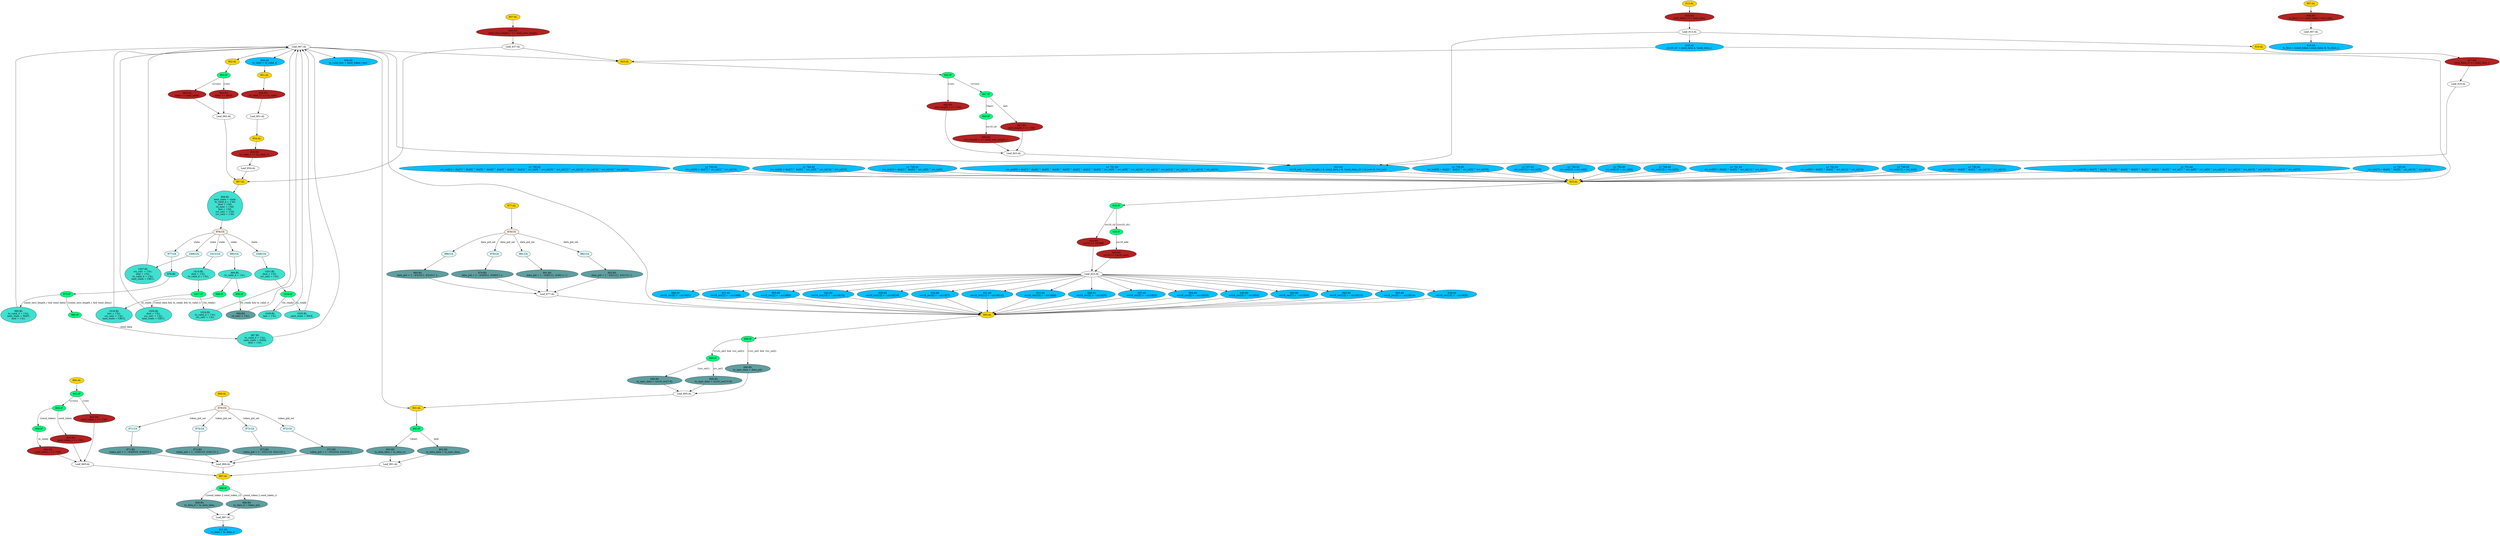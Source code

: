 strict digraph "compose( ,  )" {
	node [label="\N"];
	"919:AS"	 [ast="<pyverilog.vparser.ast.Assign object at 0x7f55b2ae5650>",
		def_var="['crc16_clr']",
		fillcolor=deepskyblue,
		label="919:AS
crc16_clr = send_data & !send_data_r;",
		statements="[]",
		style=filled,
		typ=Assign,
		use_var="['send_data', 'send_data_r']"];
	"923:AL"	 [ast="<pyverilog.vparser.ast.Always object at 0x7f55b2ae5c90>",
		clk_sens=True,
		fillcolor=gold,
		label="923:AL",
		sens="['clk']",
		statements="[]",
		style=filled,
		typ=Always,
		use_var="['crc16_add', 'crc16_clr', 'crc16_next']"];
	"919:AS" -> "923:AL";
	"843:AL"	 [ast="<pyverilog.vparser.ast.Always object at 0x7f55b2c05f10>",
		clk_sens=True,
		fillcolor=gold,
		label="843:AL",
		sens="['clk']",
		statements="[]",
		style=filled,
		typ=Always,
		use_var="['rst', 'last', 'crc16_clr', 'send_zero_length_r']"];
	"919:AS" -> "843:AL";
	"u1.739:AS"	 [ast="<pyverilog.vparser.ast.Assign object at 0x7f55b282ab50>",
		def_var="['crc_out']",
		fillcolor=deepskyblue,
		label="u1.739:AS
crc_out[3] = din[2] ^ din[1] ^ crc_in[9] ^ crc_in[10];",
		statements="[]",
		style=filled,
		typ=Assign,
		use_var="['din', 'din', 'crc_in', 'crc_in']"];
	"u1.739:AS" -> "923:AL";
	"Leaf_923:AL"	 [def_var="['crc16']",
		label="Leaf_923:AL"];
	"943:AS"	 [ast="<pyverilog.vparser.ast.Assign object at 0x7f55b2adfa10>",
		def_var="['crc16_rev']",
		fillcolor=deepskyblue,
		label="943:AS
crc16_rev[9] = ~crc16[14];",
		statements="[]",
		style=filled,
		typ=Assign,
		use_var="['crc16']"];
	"Leaf_923:AL" -> "943:AS";
	"938:AS"	 [ast="<pyverilog.vparser.ast.Assign object at 0x7f55b2aded50>",
		def_var="['crc16_rev']",
		fillcolor=deepskyblue,
		label="938:AS
crc16_rev[14] = ~crc16[9];",
		statements="[]",
		style=filled,
		typ=Assign,
		use_var="['crc16']"];
	"Leaf_923:AL" -> "938:AS";
	"946:AS"	 [ast="<pyverilog.vparser.ast.Assign object at 0x7f55b2ae81d0>",
		def_var="['crc16_rev']",
		fillcolor=deepskyblue,
		label="946:AS
crc16_rev[6] = ~crc16[1];",
		statements="[]",
		style=filled,
		typ=Assign,
		use_var="['crc16']"];
	"Leaf_923:AL" -> "946:AS";
	"951:AS"	 [ast="<pyverilog.vparser.ast.Assign object at 0x7f55b2ae8e50>",
		def_var="['crc16_rev']",
		fillcolor=deepskyblue,
		label="951:AS
crc16_rev[1] = ~crc16[6];",
		statements="[]",
		style=filled,
		typ=Assign,
		use_var="['crc16']"];
	"Leaf_923:AL" -> "951:AS";
	"950:AS"	 [ast="<pyverilog.vparser.ast.Assign object at 0x7f55b2ae8bd0>",
		def_var="['crc16_rev']",
		fillcolor=deepskyblue,
		label="950:AS
crc16_rev[2] = ~crc16[5];",
		statements="[]",
		style=filled,
		typ=Assign,
		use_var="['crc16']"];
	"Leaf_923:AL" -> "950:AS";
	"942:AS"	 [ast="<pyverilog.vparser.ast.Assign object at 0x7f55b2adf790>",
		def_var="['crc16_rev']",
		fillcolor=deepskyblue,
		label="942:AS
crc16_rev[10] = ~crc16[13];",
		statements="[]",
		style=filled,
		typ=Assign,
		use_var="['crc16']"];
	"Leaf_923:AL" -> "942:AS";
	"939:AS"	 [ast="<pyverilog.vparser.ast.Assign object at 0x7f55b2adefd0>",
		def_var="['crc16_rev']",
		fillcolor=deepskyblue,
		label="939:AS
crc16_rev[13] = ~crc16[10];",
		statements="[]",
		style=filled,
		typ=Assign,
		use_var="['crc16']"];
	"Leaf_923:AL" -> "939:AS";
	"952:AS"	 [ast="<pyverilog.vparser.ast.Assign object at 0x7f55b2aef110>",
		def_var="['crc16_rev']",
		fillcolor=deepskyblue,
		label="952:AS
crc16_rev[0] = ~crc16[7];",
		statements="[]",
		style=filled,
		typ=Assign,
		use_var="['crc16']"];
	"Leaf_923:AL" -> "952:AS";
	"941:AS"	 [ast="<pyverilog.vparser.ast.Assign object at 0x7f55b2adf510>",
		def_var="['crc16_rev']",
		fillcolor=deepskyblue,
		label="941:AS
crc16_rev[11] = ~crc16[12];",
		statements="[]",
		style=filled,
		typ=Assign,
		use_var="['crc16']"];
	"Leaf_923:AL" -> "941:AS";
	"937:AS"	 [ast="<pyverilog.vparser.ast.Assign object at 0x7f55b2adead0>",
		def_var="['crc16_rev']",
		fillcolor=deepskyblue,
		label="937:AS
crc16_rev[15] = ~crc16[8];",
		statements="[]",
		style=filled,
		typ=Assign,
		use_var="['crc16']"];
	"Leaf_923:AL" -> "937:AS";
	"948:AS"	 [ast="<pyverilog.vparser.ast.Assign object at 0x7f55b2ae86d0>",
		def_var="['crc16_rev']",
		fillcolor=deepskyblue,
		label="948:AS
crc16_rev[4] = ~crc16[3];",
		statements="[]",
		style=filled,
		typ=Assign,
		use_var="['crc16']"];
	"Leaf_923:AL" -> "948:AS";
	"947:AS"	 [ast="<pyverilog.vparser.ast.Assign object at 0x7f55b2ae8450>",
		def_var="['crc16_rev']",
		fillcolor=deepskyblue,
		label="947:AS
crc16_rev[5] = ~crc16[2];",
		statements="[]",
		style=filled,
		typ=Assign,
		use_var="['crc16']"];
	"Leaf_923:AL" -> "947:AS";
	"944:AS"	 [ast="<pyverilog.vparser.ast.Assign object at 0x7f55b2adfc90>",
		def_var="['crc16_rev']",
		fillcolor=deepskyblue,
		label="944:AS
crc16_rev[8] = ~crc16[15];",
		statements="[]",
		style=filled,
		typ=Assign,
		use_var="['crc16']"];
	"Leaf_923:AL" -> "944:AS";
	"949:AS"	 [ast="<pyverilog.vparser.ast.Assign object at 0x7f55b2ae8950>",
		def_var="['crc16_rev']",
		fillcolor=deepskyblue,
		label="949:AS
crc16_rev[3] = ~crc16[4];",
		statements="[]",
		style=filled,
		typ=Assign,
		use_var="['crc16']"];
	"Leaf_923:AL" -> "949:AS";
	"945:AS"	 [ast="<pyverilog.vparser.ast.Assign object at 0x7f55b2adff10>",
		def_var="['crc16_rev']",
		fillcolor=deepskyblue,
		label="945:AS
crc16_rev[7] = ~crc16[0];",
		statements="[]",
		style=filled,
		typ=Assign,
		use_var="['crc16']"];
	"Leaf_923:AL" -> "945:AS";
	"940:AS"	 [ast="<pyverilog.vparser.ast.Assign object at 0x7f55b2adf290>",
		def_var="['crc16_rev']",
		fillcolor=deepskyblue,
		label="940:AS
crc16_rev[12] = ~crc16[11];",
		statements="[]",
		style=filled,
		typ=Assign,
		use_var="['crc16']"];
	"Leaf_923:AL" -> "940:AS";
	"862:NS"	 [ast="<pyverilog.vparser.ast.NonblockingSubstitution object at 0x7f55b27c9e10>",
		fillcolor=firebrick,
		label="862:NS
send_token_r <= 1'b0;",
		statements="[<pyverilog.vparser.ast.NonblockingSubstitution object at 0x7f55b27c9e10>]",
		style=filled,
		typ=NonblockingSubstitution];
	"Leaf_860:AL"	 [def_var="['send_token_r']",
		label="Leaf_860:AL"];
	"862:NS" -> "Leaf_860:AL"	 [cond="[]",
		lineno=None];
	"864:NS"	 [ast="<pyverilog.vparser.ast.NonblockingSubstitution object at 0x7f55b27b5110>",
		fillcolor=firebrick,
		label="864:NS
send_token_r <= 1'b1;",
		statements="[<pyverilog.vparser.ast.NonblockingSubstitution object at 0x7f55b27b5110>]",
		style=filled,
		typ=NonblockingSubstitution];
	"864:NS" -> "Leaf_860:AL"	 [cond="[]",
		lineno=None];
	"976:CS"	 [ast="<pyverilog.vparser.ast.CaseStatement object at 0x7f55b284c9d0>",
		fillcolor=linen,
		label="976:CS",
		statements="[]",
		style=filled,
		typ=CaseStatement];
	"1006:CA"	 [ast="<pyverilog.vparser.ast.Case object at 0x7f55b2842990>",
		fillcolor=lightcyan,
		label="1006:CA",
		statements="[]",
		style=filled,
		typ=Case];
	"976:CS" -> "1006:CA"	 [cond="['state']",
		label=state,
		lineno=976];
	"1030:CA"	 [ast="<pyverilog.vparser.ast.Case object at 0x7f55b284c750>",
		fillcolor=lightcyan,
		label="1030:CA",
		statements="[]",
		style=filled,
		typ=Case];
	"976:CS" -> "1030:CA"	 [cond="['state']",
		label=state,
		lineno=976];
	"1013:CA"	 [ast="<pyverilog.vparser.ast.Case object at 0x7f55b2842f10>",
		fillcolor=lightcyan,
		label="1013:CA",
		statements="[]",
		style=filled,
		typ=Case];
	"976:CS" -> "1013:CA"	 [cond="['state']",
		label=state,
		lineno=976];
	"977:CA"	 [ast="<pyverilog.vparser.ast.Case object at 0x7f55b2873390>",
		fillcolor=lightcyan,
		label="977:CA",
		statements="[]",
		style=filled,
		typ=Case];
	"976:CS" -> "977:CA"	 [cond="['state']",
		label=state,
		lineno=976];
	"993:CA"	 [ast="<pyverilog.vparser.ast.Case object at 0x7f55b2873a90>",
		fillcolor=lightcyan,
		label="993:CA",
		statements="[]",
		style=filled,
		typ=Case];
	"976:CS" -> "993:CA"	 [cond="['state']",
		label=state,
		lineno=976];
	"965:NS"	 [ast="<pyverilog.vparser.ast.NonblockingSubstitution object at 0x7f55b2aef5d0>",
		fillcolor=firebrick,
		label="965:NS
state <= next_state;",
		statements="[<pyverilog.vparser.ast.NonblockingSubstitution object at 0x7f55b2aef5d0>]",
		style=filled,
		typ=NonblockingSubstitution];
	"Leaf_962:AL"	 [def_var="['state']",
		label="Leaf_962:AL"];
	"965:NS" -> "Leaf_962:AL"	 [cond="[]",
		lineno=None];
	"u1.747:AS"	 [ast="<pyverilog.vparser.ast.Assign object at 0x7f55b2828fd0>",
		def_var="['crc_out']",
		fillcolor=deepskyblue,
		label="u1.747:AS
crc_out[11] = crc_in[3];",
		statements="[]",
		style=filled,
		typ=Assign,
		use_var="['crc_in']"];
	"u1.747:AS" -> "923:AL";
	"872:BS"	 [ast="<pyverilog.vparser.ast.BlockingSubstitution object at 0x7f55b27b5a90>",
		fillcolor=cadetblue,
		label="872:BS
token_pid = { ~4'b1010, 4'b1010 };",
		statements="[<pyverilog.vparser.ast.BlockingSubstitution object at 0x7f55b27b5a90>]",
		style=filled,
		typ=BlockingSubstitution];
	"Leaf_869:AL"	 [def_var="['token_pid']",
		label="Leaf_869:AL"];
	"872:BS" -> "Leaf_869:AL"	 [cond="[]",
		lineno=None];
	"1035:BL"	 [ast="<pyverilog.vparser.ast.Block object at 0x7f55b284cdd0>",
		fillcolor=turquoise,
		label="1035:BL
next_state = IDLE;",
		statements="[<pyverilog.vparser.ast.BlockingSubstitution object at 0x7f55b284cf50>]",
		style=filled,
		typ=Block];
	"Leaf_967:AL"	 [def_var="['dsel', 'tx_valid_d', 'last', 'crc_sel1', 'crc_sel2', 'rd_next', 'next_state']",
		label="Leaf_967:AL"];
	"1035:BL" -> "Leaf_967:AL"	 [cond="[]",
		lineno=None];
	"999:IF"	 [ast="<pyverilog.vparser.ast.IfStatement object at 0x7f55b2842550>",
		fillcolor=springgreen,
		label="999:IF",
		statements="[]",
		style=filled,
		typ=IfStatement];
	"1000:BL"	 [ast="<pyverilog.vparser.ast.Block object at 0x7f55b2842790>",
		fillcolor=turquoise,
		label="1000:BL
dsel = 1'b1;
crc_sel1 = 1'b1;
next_state = CRC1;",
		statements="[<pyverilog.vparser.ast.BlockingSubstitution object at 0x7f55b2842690>, <pyverilog.vparser.ast.BlockingSubstitution object at 0x7f55b28427d0>, <\
pyverilog.vparser.ast.BlockingSubstitution object at 0x7f55b2842910>]",
		style=filled,
		typ=Block];
	"999:IF" -> "1000:BL"	 [cond="['send_data', 'tx_ready', 'tx_valid_r']",
		label="(!send_data && tx_ready && tx_valid_r)",
		lineno=999];
	"852:NS"	 [ast="<pyverilog.vparser.ast.NonblockingSubstitution object at 0x7f55b27c9790>",
		fillcolor=firebrick,
		label="852:NS
tx_valid_r1 <= tx_valid;",
		statements="[<pyverilog.vparser.ast.NonblockingSubstitution object at 0x7f55b27c9790>]",
		style=filled,
		typ=NonblockingSubstitution];
	"Leaf_851:AL"	 [def_var="['tx_valid_r1']",
		label="Leaf_851:AL"];
	"852:NS" -> "Leaf_851:AL"	 [cond="[]",
		lineno=None];
	"895:AL"	 [ast="<pyverilog.vparser.ast.Always object at 0x7f55b27d4d90>",
		clk_sens=False,
		fillcolor=gold,
		label="895:AL",
		sens="['crc_sel1', 'crc_sel2', 'data_pid', 'crc16_rev']",
		statements="[]",
		style=filled,
		typ=Always,
		use_var="['crc_sel1', 'crc16_rev', 'crc_sel2', 'data_pid']"];
	"943:AS" -> "895:AL";
	"887:AL"	 [ast="<pyverilog.vparser.ast.Always object at 0x7f55b27d4110>",
		clk_sens=False,
		fillcolor=gold,
		label="887:AL",
		sens="['send_token', 'send_token_r', 'token_pid', 'tx_data_data']",
		statements="[]",
		style=filled,
		typ=Always,
		use_var="['send_token', 'send_token_r', 'token_pid', 'tx_data_data']"];
	"Leaf_860:AL" -> "887:AL";
	"938:AS" -> "895:AL";
	"1007:BL"	 [ast="<pyverilog.vparser.ast.Block object at 0x7f55b2842cd0>",
		fillcolor=turquoise,
		label="1007:BL
crc_sel1 = 1'b1;
dsel = 1'b1;
tx_valid_d = 1'b1;
next_state = CRC1;",
		statements="[<pyverilog.vparser.ast.BlockingSubstitution object at 0x7f55b2842a90>, <pyverilog.vparser.ast.BlockingSubstitution object at 0x7f55b2842bd0>, <\
pyverilog.vparser.ast.BlockingSubstitution object at 0x7f55b2842d10>, <pyverilog.vparser.ast.BlockingSubstitution object at 0x7f55b2842e50>]",
		style=filled,
		typ=Block];
	"1006:CA" -> "1007:BL"	 [cond="[]",
		lineno=None];
	"u1.746:AS"	 [ast="<pyverilog.vparser.ast.Assign object at 0x7f55b2828d90>",
		def_var="['crc_out']",
		fillcolor=deepskyblue,
		label="u1.746:AS
crc_out[10] = crc_in[2];",
		statements="[]",
		style=filled,
		typ=Assign,
		use_var="['crc_in']"];
	"u1.746:AS" -> "923:AL";
	"881:BS"	 [ast="<pyverilog.vparser.ast.BlockingSubstitution object at 0x7f55b27eea90>",
		fillcolor=cadetblue,
		label="881:BS
data_pid = { ~4'b0111, 4'b0111 };",
		statements="[<pyverilog.vparser.ast.BlockingSubstitution object at 0x7f55b27eea90>]",
		style=filled,
		typ=BlockingSubstitution];
	"Leaf_877:AL"	 [def_var="['data_pid']",
		label="Leaf_877:AL"];
	"881:BS" -> "Leaf_877:AL"	 [cond="[]",
		lineno=None];
	"924:IF"	 [ast="<pyverilog.vparser.ast.IfStatement object at 0x7f55b2ae5e50>",
		fillcolor=springgreen,
		label="924:IF",
		statements="[]",
		style=filled,
		typ=IfStatement];
	"923:AL" -> "924:IF"	 [cond="[]",
		lineno=None];
	"Leaf_869:AL" -> "887:AL";
	"882:BS"	 [ast="<pyverilog.vparser.ast.BlockingSubstitution object at 0x7f55b27eed50>",
		fillcolor=cadetblue,
		label="882:BS
data_pid = { ~4'b1111, 4'b1111 };",
		statements="[<pyverilog.vparser.ast.BlockingSubstitution object at 0x7f55b27eed50>]",
		style=filled,
		typ=BlockingSubstitution];
	"882:BS" -> "Leaf_877:AL"	 [cond="[]",
		lineno=None];
	"880:CA"	 [ast="<pyverilog.vparser.ast.Case object at 0x7f55b27ee610>",
		fillcolor=lightcyan,
		label="880:CA",
		statements="[]",
		style=filled,
		typ=Case];
	"880:BS"	 [ast="<pyverilog.vparser.ast.BlockingSubstitution object at 0x7f55b27ee810>",
		fillcolor=cadetblue,
		label="880:BS
data_pid = { ~4'b1011, 4'b1011 };",
		statements="[<pyverilog.vparser.ast.BlockingSubstitution object at 0x7f55b27ee810>]",
		style=filled,
		typ=BlockingSubstitution];
	"880:CA" -> "880:BS"	 [cond="[]",
		lineno=None];
	"879:CA"	 [ast="<pyverilog.vparser.ast.Case object at 0x7f55b27ee310>",
		fillcolor=lightcyan,
		label="879:CA",
		statements="[]",
		style=filled,
		typ=Case];
	"879:BS"	 [ast="<pyverilog.vparser.ast.BlockingSubstitution object at 0x7f55b27ee510>",
		fillcolor=cadetblue,
		label="879:BS
data_pid = { ~4'b0011, 4'b0011 };",
		statements="[<pyverilog.vparser.ast.BlockingSubstitution object at 0x7f55b27ee510>]",
		style=filled,
		typ=BlockingSubstitution];
	"879:CA" -> "879:BS"	 [cond="[]",
		lineno=None];
	"946:AS" -> "895:AL";
	"845:IF"	 [ast="<pyverilog.vparser.ast.IfStatement object at 0x7f55b27c9190>",
		fillcolor=springgreen,
		label="845:IF",
		statements="[]",
		style=filled,
		typ=IfStatement];
	"847:IF"	 [ast="<pyverilog.vparser.ast.IfStatement object at 0x7f55b27c9450>",
		fillcolor=springgreen,
		label="847:IF",
		statements="[]",
		style=filled,
		typ=IfStatement];
	"845:IF" -> "847:IF"	 [cond="['rst']",
		label="!((!rst))",
		lineno=845];
	"845:NS"	 [ast="<pyverilog.vparser.ast.NonblockingSubstitution object at 0x7f55b27c9150>",
		fillcolor=firebrick,
		label="845:NS
zero_length_r <= 1'b0;",
		statements="[<pyverilog.vparser.ast.NonblockingSubstitution object at 0x7f55b27c9150>]",
		style=filled,
		typ=NonblockingSubstitution];
	"845:IF" -> "845:NS"	 [cond="['rst']",
		label="(!rst)",
		lineno=845];
	"898:IF"	 [ast="<pyverilog.vparser.ast.IfStatement object at 0x7f55b2ad6490>",
		fillcolor=springgreen,
		label="898:IF",
		statements="[]",
		style=filled,
		typ=IfStatement];
	"899:BS"	 [ast="<pyverilog.vparser.ast.BlockingSubstitution object at 0x7f55b2ad6610>",
		fillcolor=cadetblue,
		label="899:BS
tx_spec_data = crc16_rev[7:0];",
		statements="[<pyverilog.vparser.ast.BlockingSubstitution object at 0x7f55b2ad6610>]",
		style=filled,
		typ=BlockingSubstitution];
	"898:IF" -> "899:BS"	 [cond="['crc_sel1']",
		label="!(crc_sel1)",
		lineno=898];
	"898:BS"	 [ast="<pyverilog.vparser.ast.BlockingSubstitution object at 0x7f55b2ad6390>",
		fillcolor=cadetblue,
		label="898:BS
tx_spec_data = crc16_rev[15:8];",
		statements="[<pyverilog.vparser.ast.BlockingSubstitution object at 0x7f55b2ad6390>]",
		style=filled,
		typ=BlockingSubstitution];
	"898:IF" -> "898:BS"	 [cond="['crc_sel1']",
		label=crc_sel1,
		lineno=898];
	"866:NS"	 [ast="<pyverilog.vparser.ast.NonblockingSubstitution object at 0x7f55b27b53d0>",
		fillcolor=firebrick,
		label="866:NS
send_token_r <= 1'b0;",
		statements="[<pyverilog.vparser.ast.NonblockingSubstitution object at 0x7f55b27b53d0>]",
		style=filled,
		typ=NonblockingSubstitution];
	"866:NS" -> "Leaf_860:AL"	 [cond="[]",
		lineno=None];
	"967:AL"	 [ast="<pyverilog.vparser.ast.Always object at 0x7f55b2aef990>",
		clk_sens=False,
		fillcolor=gold,
		label="967:AL",
		sens="['state', 'send_data', 'tx_ready', 'tx_valid_r', 'send_zero_length_r']",
		statements="[]",
		style=filled,
		typ=Always,
		use_var="['tx_ready', 'send_data', 'state', 'tx_valid_r', 'send_zero_length_r']"];
	"Leaf_962:AL" -> "967:AL";
	"1000:BL" -> "Leaf_967:AL"	 [cond="[]",
		lineno=None];
	"Leaf_913:AL"	 [def_var="['send_data_r']",
		label="Leaf_913:AL"];
	"Leaf_913:AL" -> "919:AS";
	"916:AL"	 [ast="<pyverilog.vparser.ast.Always object at 0x7f55b2ae51d0>",
		clk_sens=True,
		fillcolor=gold,
		label="916:AL",
		sens="['clk']",
		statements="[]",
		style=filled,
		typ=Always,
		use_var="['send_data_r']"];
	"Leaf_913:AL" -> "916:AL";
	"921:AS"	 [ast="<pyverilog.vparser.ast.Assign object at 0x7f55b2ae5ad0>",
		def_var="['crc16_add']",
		fillcolor=deepskyblue,
		label="921:AS
crc16_add = !zero_length_r & (send_data_r & !send_data_r2) | rd_next & !crc_sel1;",
		statements="[]",
		style=filled,
		typ=Assign,
		use_var="['zero_length_r', 'send_data_r', 'send_data_r2', 'rd_next', 'crc_sel1']"];
	"Leaf_913:AL" -> "921:AS";
	"888:IF"	 [ast="<pyverilog.vparser.ast.IfStatement object at 0x7f55b27d4350>",
		fillcolor=springgreen,
		label="888:IF",
		statements="[]",
		style=filled,
		typ=IfStatement];
	"889:BS"	 [ast="<pyverilog.vparser.ast.BlockingSubstitution object at 0x7f55b27d44d0>",
		fillcolor=cadetblue,
		label="889:BS
tx_data_d = tx_data_data;",
		statements="[<pyverilog.vparser.ast.BlockingSubstitution object at 0x7f55b27d44d0>]",
		style=filled,
		typ=BlockingSubstitution];
	"888:IF" -> "889:BS"	 [cond="['send_token', 'send_token_r']",
		label="!((send_token || send_token_r))",
		lineno=888];
	"888:BS"	 [ast="<pyverilog.vparser.ast.BlockingSubstitution object at 0x7f55b27d4310>",
		fillcolor=cadetblue,
		label="888:BS
tx_data_d = token_pid;",
		statements="[<pyverilog.vparser.ast.BlockingSubstitution object at 0x7f55b27d4310>]",
		style=filled,
		typ=BlockingSubstitution];
	"888:IF" -> "888:BS"	 [cond="['send_token', 'send_token_r']",
		label="(send_token || send_token_r)",
		lineno=888];
	"Leaf_843:AL"	 [def_var="['zero_length_r']",
		label="Leaf_843:AL"];
	"Leaf_843:AL" -> "921:AS";
	"964:IF"	 [ast="<pyverilog.vparser.ast.IfStatement object at 0x7f55b2aef490>",
		fillcolor=springgreen,
		label="964:IF",
		statements="[]",
		style=filled,
		typ=IfStatement];
	"964:IF" -> "965:NS"	 [cond="['rst']",
		label="!((!rst))",
		lineno=964];
	"964:NS"	 [ast="<pyverilog.vparser.ast.NonblockingSubstitution object at 0x7f55b2aef450>",
		fillcolor=firebrick,
		label="964:NS
state <= IDLE;",
		statements="[<pyverilog.vparser.ast.NonblockingSubstitution object at 0x7f55b2aef450>]",
		style=filled,
		typ=NonblockingSubstitution];
	"964:IF" -> "964:NS"	 [cond="['rst']",
		label="(!rst)",
		lineno=964];
	"854:AL"	 [ast="<pyverilog.vparser.ast.Always object at 0x7f55b27c9810>",
		clk_sens=True,
		fillcolor=gold,
		label="854:AL",
		sens="['clk']",
		statements="[]",
		style=filled,
		typ=Always,
		use_var="['tx_valid_r1']"];
	"855:NS"	 [ast="<pyverilog.vparser.ast.NonblockingSubstitution object at 0x7f55b27c9a10>",
		fillcolor=firebrick,
		label="855:NS
tx_valid_r <= tx_valid_r1;",
		statements="[<pyverilog.vparser.ast.NonblockingSubstitution object at 0x7f55b27c9a10>]",
		style=filled,
		typ=NonblockingSubstitution];
	"854:AL" -> "855:NS"	 [cond="[]",
		lineno=None];
	"u1.750:AS"	 [ast="<pyverilog.vparser.ast.Assign object at 0x7f55b282b6d0>",
		def_var="['crc_out']",
		fillcolor=deepskyblue,
		label="u1.750:AS
crc_out[14] = crc_in[6];",
		statements="[]",
		style=filled,
		typ=Assign,
		use_var="['crc_in']"];
	"u1.750:AS" -> "923:AL";
	"862:IF"	 [ast="<pyverilog.vparser.ast.IfStatement object at 0x7f55b27c9e50>",
		fillcolor=springgreen,
		label="862:IF",
		statements="[]",
		style=filled,
		typ=IfStatement];
	"862:IF" -> "862:NS"	 [cond="['rst']",
		label="(!rst)",
		lineno=862];
	"864:IF"	 [ast="<pyverilog.vparser.ast.IfStatement object at 0x7f55b27b5150>",
		fillcolor=springgreen,
		label="864:IF",
		statements="[]",
		style=filled,
		typ=IfStatement];
	"862:IF" -> "864:IF"	 [cond="['rst']",
		label="!((!rst))",
		lineno=862];
	"926:NS"	 [ast="<pyverilog.vparser.ast.NonblockingSubstitution object at 0x7f55b2ade0d0>",
		fillcolor=firebrick,
		label="926:NS
crc16 <= crc16_next;",
		statements="[<pyverilog.vparser.ast.NonblockingSubstitution object at 0x7f55b2ade0d0>]",
		style=filled,
		typ=NonblockingSubstitution];
	"926:NS" -> "Leaf_923:AL"	 [cond="[]",
		lineno=None];
	"964:NS" -> "Leaf_962:AL"	 [cond="[]",
		lineno=None];
	"872:CA"	 [ast="<pyverilog.vparser.ast.Case object at 0x7f55b27b5890>",
		fillcolor=lightcyan,
		label="872:CA",
		statements="[]",
		style=filled,
		typ=Case];
	"872:CA" -> "872:BS"	 [cond="[]",
		lineno=None];
	"Leaf_887:AL"	 [def_var="['tx_data_d']",
		label="Leaf_887:AL"];
	"889:BS" -> "Leaf_887:AL"	 [cond="[]",
		lineno=None];
	"871:CA"	 [ast="<pyverilog.vparser.ast.Case object at 0x7f55b27b5590>",
		fillcolor=lightcyan,
		label="871:CA",
		statements="[]",
		style=filled,
		typ=Case];
	"871:BS"	 [ast="<pyverilog.vparser.ast.BlockingSubstitution object at 0x7f55b27b5790>",
		fillcolor=cadetblue,
		label="871:BS
token_pid = { ~4'b0010, 4'b0010 };",
		statements="[<pyverilog.vparser.ast.BlockingSubstitution object at 0x7f55b27b5790>]",
		style=filled,
		typ=BlockingSubstitution];
	"871:CA" -> "871:BS"	 [cond="[]",
		lineno=None];
	"881:CA"	 [ast="<pyverilog.vparser.ast.Case object at 0x7f55b27ee8d0>",
		fillcolor=lightcyan,
		label="881:CA",
		statements="[]",
		style=filled,
		typ=Case];
	"881:CA" -> "881:BS"	 [cond="[]",
		lineno=None];
	"896:IF"	 [ast="<pyverilog.vparser.ast.IfStatement object at 0x7f55b27d4fd0>",
		fillcolor=springgreen,
		label="896:IF",
		statements="[]",
		style=filled,
		typ=IfStatement];
	"896:IF" -> "898:IF"	 [cond="['crc_sel1', 'crc_sel2']",
		label="!((!crc_sel1 && !crc_sel2))",
		lineno=896];
	"896:BS"	 [ast="<pyverilog.vparser.ast.BlockingSubstitution object at 0x7f55b2ad6050>",
		fillcolor=cadetblue,
		label="896:BS
tx_spec_data = data_pid;",
		statements="[<pyverilog.vparser.ast.BlockingSubstitution object at 0x7f55b2ad6050>]",
		style=filled,
		typ=BlockingSubstitution];
	"896:IF" -> "896:BS"	 [cond="['crc_sel1', 'crc_sel2']",
		label="(!crc_sel1 && !crc_sel2)",
		lineno=896];
	"951:AS" -> "895:AL";
	"849:IF"	 [ast="<pyverilog.vparser.ast.IfStatement object at 0x7f55b27c95d0>",
		fillcolor=springgreen,
		label="849:IF",
		statements="[]",
		style=filled,
		typ=IfStatement];
	"847:IF" -> "849:IF"	 [cond="['last']",
		label="!(last)",
		lineno=847];
	"847:NS"	 [ast="<pyverilog.vparser.ast.NonblockingSubstitution object at 0x7f55b27c9410>",
		fillcolor=firebrick,
		label="847:NS
zero_length_r <= 1'b0;",
		statements="[<pyverilog.vparser.ast.NonblockingSubstitution object at 0x7f55b27c9410>]",
		style=filled,
		typ=NonblockingSubstitution];
	"847:IF" -> "847:NS"	 [cond="['last']",
		label=last,
		lineno=847];
	"924:NS"	 [ast="<pyverilog.vparser.ast.NonblockingSubstitution object at 0x7f55b2ae5e10>",
		fillcolor=firebrick,
		label="924:NS
crc16 <= 16'hffff;",
		statements="[<pyverilog.vparser.ast.NonblockingSubstitution object at 0x7f55b2ae5e10>]",
		style=filled,
		typ=NonblockingSubstitution];
	"924:IF" -> "924:NS"	 [cond="['crc16_clr']",
		label=crc16_clr,
		lineno=924];
	"926:IF"	 [ast="<pyverilog.vparser.ast.IfStatement object at 0x7f55b2ae5f90>",
		fillcolor=springgreen,
		label="926:IF",
		statements="[]",
		style=filled,
		typ=IfStatement];
	"924:IF" -> "926:IF"	 [cond="['crc16_clr']",
		label="!(crc16_clr)",
		lineno=924];
	"845:NS" -> "Leaf_843:AL"	 [cond="[]",
		lineno=None];
	"987:BL"	 [ast="<pyverilog.vparser.ast.Block object at 0x7f55b2873d50>",
		fillcolor=turquoise,
		label="987:BL
tx_valid_d = 1'b1;
next_state = DATA;
dsel = 1'b1;",
		statements="[<pyverilog.vparser.ast.BlockingSubstitution object at 0x7f55b2873c50>, <pyverilog.vparser.ast.BlockingSubstitution object at 0x7f55b2873d90>, <\
pyverilog.vparser.ast.BlockingSubstitution object at 0x7f55b2873ed0>]",
		style=filled,
		typ=Block];
	"987:BL" -> "Leaf_967:AL"	 [cond="[]",
		lineno=None];
	"u1.749:AS"	 [ast="<pyverilog.vparser.ast.Assign object at 0x7f55b282b490>",
		def_var="['crc_out']",
		fillcolor=deepskyblue,
		label="u1.749:AS
crc_out[13] = crc_in[5];",
		statements="[]",
		style=filled,
		typ=Assign,
		use_var="['crc_in']"];
	"u1.749:AS" -> "923:AL";
	"877:AL"	 [ast="<pyverilog.vparser.ast.Always object at 0x7f55b27ee190>",
		clk_sens=False,
		fillcolor=gold,
		label="877:AL",
		sens="['data_pid_sel']",
		statements="[]",
		style=filled,
		typ=Always,
		use_var="['data_pid_sel']"];
	"878:CS"	 [ast="<pyverilog.vparser.ast.CaseStatement object at 0x7f55b27eead0>",
		fillcolor=linen,
		label="878:CS",
		statements="[]",
		style=filled,
		typ=CaseStatement];
	"877:AL" -> "878:CS"	 [cond="[]",
		lineno=None];
	"887:AL" -> "888:IF"	 [cond="[]",
		lineno=None];
	"950:AS" -> "895:AL";
	"942:AS" -> "895:AL";
	"979:IF"	 [ast="<pyverilog.vparser.ast.IfStatement object at 0x7f55b2873950>",
		fillcolor=springgreen,
		label="979:IF",
		statements="[]",
		style=filled,
		typ=IfStatement];
	"980:BL"	 [ast="<pyverilog.vparser.ast.Block object at 0x7f55b2873810>",
		fillcolor=turquoise,
		label="980:BL
tx_valid_d = 1'b1;
next_state = WAIT;
dsel = 1'b1;",
		statements="[<pyverilog.vparser.ast.BlockingSubstitution object at 0x7f55b28736d0>, <pyverilog.vparser.ast.BlockingSubstitution object at 0x7f55b2873850>, <\
pyverilog.vparser.ast.BlockingSubstitution object at 0x7f55b2873990>]",
		style=filled,
		typ=Block];
	"979:IF" -> "980:BL"	 [cond="['send_zero_length_r', 'send_data']",
		label="(send_zero_length_r && send_data)",
		lineno=979];
	"986:IF"	 [ast="<pyverilog.vparser.ast.IfStatement object at 0x7f55b2873b50>",
		fillcolor=springgreen,
		label="986:IF",
		statements="[]",
		style=filled,
		typ=IfStatement];
	"979:IF" -> "986:IF"	 [cond="['send_zero_length_r', 'send_data']",
		label="!((send_zero_length_r && send_data))",
		lineno=979];
	"Leaf_895:AL"	 [def_var="['tx_spec_data']",
		label="Leaf_895:AL"];
	"899:BS" -> "Leaf_895:AL"	 [cond="[]",
		lineno=None];
	"Leaf_891:AL"	 [def_var="['tx_data_data']",
		label="Leaf_891:AL"];
	"Leaf_891:AL" -> "887:AL";
	"851:AL"	 [ast="<pyverilog.vparser.ast.Always object at 0x7f55b27c9050>",
		clk_sens=True,
		fillcolor=gold,
		label="851:AL",
		sens="['clk']",
		statements="[]",
		style=filled,
		typ=Always,
		use_var="['tx_valid']"];
	"851:AL" -> "852:NS"	 [cond="[]",
		lineno=None];
	"896:BS" -> "Leaf_895:AL"	 [cond="[]",
		lineno=None];
	"924:NS" -> "Leaf_923:AL"	 [cond="[]",
		lineno=None];
	"869:AL"	 [ast="<pyverilog.vparser.ast.Always object at 0x7f55b27b5390>",
		clk_sens=False,
		fillcolor=gold,
		label="869:AL",
		sens="['token_pid_sel']",
		statements="[]",
		style=filled,
		typ=Always,
		use_var="['token_pid_sel']"];
	"870:CS"	 [ast="<pyverilog.vparser.ast.CaseStatement object at 0x7f55b27b5d50>",
		fillcolor=linen,
		label="870:CS",
		statements="[]",
		style=filled,
		typ=CaseStatement];
	"869:AL" -> "870:CS"	 [cond="[]",
		lineno=None];
	"1031:BL"	 [ast="<pyverilog.vparser.ast.Block object at 0x7f55b284cd50>",
		fillcolor=turquoise,
		label="1031:BL
dsel = 1'b1;
crc_sel2 = 1'b1;",
		statements="[<pyverilog.vparser.ast.BlockingSubstitution object at 0x7f55b284cb50>, <pyverilog.vparser.ast.BlockingSubstitution object at 0x7f55b284ccd0>]",
		style=filled,
		typ=Block];
	"1030:CA" -> "1031:BL"	 [cond="[]",
		lineno=None];
	"996:BS"	 [ast="<pyverilog.vparser.ast.BlockingSubstitution object at 0x7f55b28421d0>",
		fillcolor=cadetblue,
		label="996:BS
rd_next = 1'b1;",
		statements="[<pyverilog.vparser.ast.BlockingSubstitution object at 0x7f55b28421d0>]",
		style=filled,
		typ=BlockingSubstitution];
	"996:BS" -> "Leaf_967:AL"	 [cond="[]",
		lineno=None];
	"910:AS"	 [ast="<pyverilog.vparser.ast.Assign object at 0x7f55b2ad6e10>",
		def_var="['tx_first']",
		fillcolor=deepskyblue,
		label="910:AS
tx_first = (send_token | send_data) & !tx_first_r;",
		statements="[]",
		style=filled,
		typ=Assign,
		use_var="['send_token', 'send_data', 'tx_first_r']"];
	"1014:BL"	 [ast="<pyverilog.vparser.ast.Block object at 0x7f55b284c290>",
		fillcolor=turquoise,
		label="1014:BL
dsel = 1'b1;
tx_valid_d = 1'b1;",
		statements="[<pyverilog.vparser.ast.BlockingSubstitution object at 0x7f55b284c090>, <pyverilog.vparser.ast.BlockingSubstitution object at 0x7f55b284c210>]",
		style=filled,
		typ=Block];
	"1013:CA" -> "1014:BL"	 [cond="[]",
		lineno=None];
	"878:CS" -> "880:CA"	 [cond="['data_pid_sel']",
		label=data_pid_sel,
		lineno=878];
	"878:CS" -> "879:CA"	 [cond="['data_pid_sel']",
		label=data_pid_sel,
		lineno=878];
	"878:CS" -> "881:CA"	 [cond="['data_pid_sel']",
		label=data_pid_sel,
		lineno=878];
	"882:CA"	 [ast="<pyverilog.vparser.ast.Case object at 0x7f55b27eeb50>",
		fillcolor=lightcyan,
		label="882:CA",
		statements="[]",
		style=filled,
		typ=Case];
	"878:CS" -> "882:CA"	 [cond="['data_pid_sel']",
		label=data_pid_sel,
		lineno=878];
	"882:CA" -> "882:BS"	 [cond="[]",
		lineno=None];
	"978:BL"	 [ast="<pyverilog.vparser.ast.Block object at 0x7f55b28733d0>",
		fillcolor=turquoise,
		label="978:BL",
		statements="[]",
		style=filled,
		typ=Block];
	"977:CA" -> "978:BL"	 [cond="[]",
		lineno=None];
	"898:BS" -> "Leaf_895:AL"	 [cond="[]",
		lineno=None];
	"917:NS"	 [ast="<pyverilog.vparser.ast.NonblockingSubstitution object at 0x7f55b2ae5410>",
		fillcolor=firebrick,
		label="917:NS
send_data_r2 <= send_data_r;",
		statements="[<pyverilog.vparser.ast.NonblockingSubstitution object at 0x7f55b2ae5410>]",
		style=filled,
		typ=NonblockingSubstitution];
	"916:AL" -> "917:NS"	 [cond="[]",
		lineno=None];
	"Leaf_854:AL"	 [def_var="['tx_valid_r']",
		label="Leaf_854:AL"];
	"Leaf_854:AL" -> "967:AL";
	"1017:IF"	 [ast="<pyverilog.vparser.ast.IfStatement object at 0x7f55b284c6d0>",
		fillcolor=springgreen,
		label="1017:IF",
		statements="[]",
		style=filled,
		typ=IfStatement];
	"1014:BL" -> "1017:IF"	 [cond="[]",
		lineno=None];
	"u1.741:AS"	 [ast="<pyverilog.vparser.ast.Assign object at 0x7f55b27f5610>",
		def_var="['crc_out']",
		fillcolor=deepskyblue,
		label="u1.741:AS
crc_out[5] = din[4] ^ din[3] ^ crc_in[11] ^ crc_in[12];",
		statements="[]",
		style=filled,
		typ=Assign,
		use_var="['din', 'din', 'crc_in', 'crc_in']"];
	"u1.741:AS" -> "923:AL";
	"849:NS"	 [ast="<pyverilog.vparser.ast.NonblockingSubstitution object at 0x7f55b27c9710>",
		fillcolor=firebrick,
		label="849:NS
zero_length_r <= send_zero_length_r;",
		statements="[<pyverilog.vparser.ast.NonblockingSubstitution object at 0x7f55b27c9710>]",
		style=filled,
		typ=NonblockingSubstitution];
	"849:IF" -> "849:NS"	 [cond="['crc16_clr']",
		label=crc16_clr,
		lineno=849];
	"939:AS" -> "895:AL";
	"952:AS" -> "895:AL";
	"907:AL"	 [ast="<pyverilog.vparser.ast.Always object at 0x7f55b2ad6950>",
		clk_sens=True,
		fillcolor=gold,
		label="907:AL",
		sens="['clk']",
		statements="[]",
		style=filled,
		typ=Always,
		use_var="['send_data', 'send_token']"];
	"908:NS"	 [ast="<pyverilog.vparser.ast.NonblockingSubstitution object at 0x7f55b2ad6c10>",
		fillcolor=firebrick,
		label="908:NS
tx_first_r <= send_token | send_data;",
		statements="[<pyverilog.vparser.ast.NonblockingSubstitution object at 0x7f55b2ad6c10>]",
		style=filled,
		typ=NonblockingSubstitution];
	"907:AL" -> "908:NS"	 [cond="[]",
		lineno=None];
	"914:NS"	 [ast="<pyverilog.vparser.ast.NonblockingSubstitution object at 0x7f55b2ae5150>",
		fillcolor=firebrick,
		label="914:NS
send_data_r <= send_data;",
		statements="[<pyverilog.vparser.ast.NonblockingSubstitution object at 0x7f55b2ae5150>]",
		style=filled,
		typ=NonblockingSubstitution];
	"914:NS" -> "Leaf_913:AL"	 [cond="[]",
		lineno=None];
	"1039:BL"	 [ast="<pyverilog.vparser.ast.Block object at 0x7f55b284f110>",
		fillcolor=turquoise,
		label="1039:BL
last = 1'b1;",
		statements="[<pyverilog.vparser.ast.BlockingSubstitution object at 0x7f55b284f150>]",
		style=filled,
		typ=Block];
	"1039:BL" -> "Leaf_967:AL"	 [cond="[]",
		lineno=None];
	"u1.742:AS"	 [ast="<pyverilog.vparser.ast.Assign object at 0x7f55b27f5b50>",
		def_var="['crc_out']",
		fillcolor=deepskyblue,
		label="u1.742:AS
crc_out[6] = din[5] ^ din[4] ^ crc_in[12] ^ crc_in[13];",
		statements="[]",
		style=filled,
		typ=Assign,
		use_var="['din', 'din', 'crc_in', 'crc_in']"];
	"u1.742:AS" -> "923:AL";
	"1034:IF"	 [ast="<pyverilog.vparser.ast.IfStatement object at 0x7f55b284cf10>",
		fillcolor=springgreen,
		label="1034:IF",
		statements="[]",
		style=filled,
		typ=IfStatement];
	"1031:BL" -> "1034:IF"	 [cond="[]",
		lineno=None];
	"891:AL"	 [ast="<pyverilog.vparser.ast.Always object at 0x7f55b27d4750>",
		clk_sens=False,
		fillcolor=gold,
		label="891:AL",
		sens="['dsel', 'tx_data_st', 'tx_spec_data']",
		statements="[]",
		style=filled,
		typ=Always,
		use_var="['dsel', 'tx_spec_data', 'tx_data_st']"];
	"892:IF"	 [ast="<pyverilog.vparser.ast.IfStatement object at 0x7f55b27d49d0>",
		fillcolor=springgreen,
		label="892:IF",
		statements="[]",
		style=filled,
		typ=IfStatement];
	"891:AL" -> "892:IF"	 [cond="[]",
		lineno=None];
	"874:BS"	 [ast="<pyverilog.vparser.ast.BlockingSubstitution object at 0x7f55b27b5fd0>",
		fillcolor=cadetblue,
		label="874:BS
token_pid = { ~4'b0110, 4'b0110 };",
		statements="[<pyverilog.vparser.ast.BlockingSubstitution object at 0x7f55b27b5fd0>]",
		style=filled,
		typ=BlockingSubstitution];
	"874:BS" -> "Leaf_869:AL"	 [cond="[]",
		lineno=None];
	"Leaf_916:AL"	 [def_var="['send_data_r2']",
		label="Leaf_916:AL"];
	"Leaf_916:AL" -> "921:AS";
	"904:AS"	 [ast="<pyverilog.vparser.ast.Assign object at 0x7f55b2ad6850>",
		def_var="['tx_valid_last']",
		fillcolor=deepskyblue,
		label="904:AS
tx_valid_last = send_token | last;",
		statements="[]",
		style=filled,
		typ=Assign,
		use_var="['send_token', 'last']"];
	"873:BS"	 [ast="<pyverilog.vparser.ast.BlockingSubstitution object at 0x7f55b27b5d10>",
		fillcolor=cadetblue,
		label="873:BS
token_pid = { ~4'b1110, 4'b1110 };",
		statements="[<pyverilog.vparser.ast.BlockingSubstitution object at 0x7f55b27b5d10>]",
		style=filled,
		typ=BlockingSubstitution];
	"873:BS" -> "Leaf_869:AL"	 [cond="[]",
		lineno=None];
	"941:AS" -> "895:AL";
	"968:BL"	 [ast="<pyverilog.vparser.ast.Block object at 0x7f55b2873250>",
		fillcolor=turquoise,
		label="968:BL
next_state = state;
tx_valid_d = 1'b0;
dsel = 1'b0;
rd_next = 1'b0;
last = 1'b0;
crc_sel1 = 1'b0;
crc_sel2 = 1'b0;",
		statements="[<pyverilog.vparser.ast.BlockingSubstitution object at 0x7f55b2aefa10>, <pyverilog.vparser.ast.BlockingSubstitution object at 0x7f55b2aefb50>, <\
pyverilog.vparser.ast.BlockingSubstitution object at 0x7f55b2aefc90>, <pyverilog.vparser.ast.BlockingSubstitution object at 0x7f55b2aefdd0>, <\
pyverilog.vparser.ast.BlockingSubstitution object at 0x7f55b2aeff10>, <pyverilog.vparser.ast.BlockingSubstitution object at 0x7f55b2873090>, <\
pyverilog.vparser.ast.BlockingSubstitution object at 0x7f55b28731d0>]",
		style=filled,
		typ=Block];
	"967:AL" -> "968:BL"	 [cond="[]",
		lineno=None];
	"937:AS" -> "895:AL";
	"u1.748:AS"	 [ast="<pyverilog.vparser.ast.Assign object at 0x7f55b282b250>",
		def_var="['crc_out']",
		fillcolor=deepskyblue,
		label="u1.748:AS
crc_out[12] = crc_in[4];",
		statements="[]",
		style=filled,
		typ=Assign,
		use_var="['crc_in']"];
	"u1.748:AS" -> "923:AL";
	"948:AS" -> "895:AL";
	"838:NS"	 [ast="<pyverilog.vparser.ast.NonblockingSubstitution object at 0x7f55b2c05d50>",
		fillcolor=firebrick,
		label="838:NS
send_zero_length_r <= send_zero_length;",
		statements="[<pyverilog.vparser.ast.NonblockingSubstitution object at 0x7f55b2c05d50>]",
		style=filled,
		typ=NonblockingSubstitution];
	"Leaf_837:AL"	 [def_var="['send_zero_length_r']",
		label="Leaf_837:AL"];
	"838:NS" -> "Leaf_837:AL"	 [cond="[]",
		lineno=None];
	"888:BS" -> "Leaf_887:AL"	 [cond="[]",
		lineno=None];
	"Leaf_851:AL" -> "854:AL";
	"871:BS" -> "Leaf_869:AL"	 [cond="[]",
		lineno=None];
	"849:NS" -> "Leaf_843:AL"	 [cond="[]",
		lineno=None];
	"837:AL"	 [ast="<pyverilog.vparser.ast.Always object at 0x7f55b2c05b10>",
		clk_sens=True,
		fillcolor=gold,
		label="837:AL",
		sens="['clk']",
		statements="[]",
		style=filled,
		typ=Always,
		use_var="['send_zero_length']"];
	"837:AL" -> "838:NS"	 [cond="[]",
		lineno=None];
	"u1.740:AS"	 [ast="<pyverilog.vparser.ast.Assign object at 0x7f55b27f50d0>",
		def_var="['crc_out']",
		fillcolor=deepskyblue,
		label="u1.740:AS
crc_out[4] = din[3] ^ din[2] ^ crc_in[10] ^ crc_in[11];",
		statements="[]",
		style=filled,
		typ=Assign,
		use_var="['din', 'din', 'crc_in', 'crc_in']"];
	"u1.740:AS" -> "923:AL";
	"874:CA"	 [ast="<pyverilog.vparser.ast.Case object at 0x7f55b27b5dd0>",
		fillcolor=lightcyan,
		label="874:CA",
		statements="[]",
		style=filled,
		typ=Case];
	"874:CA" -> "874:BS"	 [cond="[]",
		lineno=None];
	"u1.751:AS"	 [ast="<pyverilog.vparser.ast.Assign object at 0x7f55b2829950>",
		def_var="['crc_out']",
		fillcolor=deepskyblue,
		label="u1.751:AS
crc_out[15] = din[7] ^ din[6] ^ din[5] ^ din[4] ^ din[3] ^ din[2] ^ din[1] ^ din[0] ^ crc_in[7] ^ crc_in[8] ^ crc_in[9] ^ \
crc_in[10] ^ crc_in[11] ^ crc_in[12] ^ crc_in[13] ^ crc_in[14] ^ crc_in[15];",
		statements="[]",
		style=filled,
		typ=Assign,
		use_var="['din', 'din', 'din', 'din', 'din', 'din', 'din', 'din', 'crc_in', 'crc_in', 'crc_in', 'crc_in', 'crc_in', 'crc_in', 'crc_in', '\
crc_in', 'crc_in']"];
	"u1.751:AS" -> "923:AL";
	"864:IF" -> "864:NS"	 [cond="['send_token']",
		label=send_token,
		lineno=864];
	"866:IF"	 [ast="<pyverilog.vparser.ast.IfStatement object at 0x7f55b27b52d0>",
		fillcolor=springgreen,
		label="866:IF",
		statements="[]",
		style=filled,
		typ=IfStatement];
	"864:IF" -> "866:IF"	 [cond="['send_token']",
		label="!(send_token)",
		lineno=864];
	"995:IF"	 [ast="<pyverilog.vparser.ast.IfStatement object at 0x7f55b2842090>",
		fillcolor=springgreen,
		label="995:IF",
		statements="[]",
		style=filled,
		typ=IfStatement];
	"995:IF" -> "996:BS"	 [cond="['tx_ready', 'tx_valid_r']",
		label="(tx_ready && tx_valid_r)",
		lineno=995];
	"893:BS"	 [ast="<pyverilog.vparser.ast.BlockingSubstitution object at 0x7f55b27d4ad0>",
		fillcolor=cadetblue,
		label="893:BS
tx_data_data = tx_data_st;",
		statements="[<pyverilog.vparser.ast.BlockingSubstitution object at 0x7f55b27d4ad0>]",
		style=filled,
		typ=BlockingSubstitution];
	"893:BS" -> "Leaf_891:AL"	 [cond="[]",
		lineno=None];
	"1018:BL"	 [ast="<pyverilog.vparser.ast.Block object at 0x7f55b284c590>",
		fillcolor=turquoise,
		label="1018:BL
last = 1'b1;
crc_sel2 = 1'b1;
next_state = CRC2;",
		statements="[<pyverilog.vparser.ast.BlockingSubstitution object at 0x7f55b284c490>, <pyverilog.vparser.ast.BlockingSubstitution object at 0x7f55b284c5d0>, <\
pyverilog.vparser.ast.BlockingSubstitution object at 0x7f55b284c710>]",
		style=filled,
		typ=Block];
	"1017:IF" -> "1018:BL"	 [cond="['tx_ready']",
		label=tx_ready,
		lineno=1017];
	"1024:BL"	 [ast="<pyverilog.vparser.ast.Block object at 0x7f55b284c890>",
		fillcolor=turquoise,
		label="1024:BL
tx_valid_d = 1'b1;
crc_sel1 = 1'b1;",
		statements="[<pyverilog.vparser.ast.BlockingSubstitution object at 0x7f55b284c8d0>, <pyverilog.vparser.ast.BlockingSubstitution object at 0x7f55b284ca10>]",
		style=filled,
		typ=Block];
	"1017:IF" -> "1024:BL"	 [cond="['tx_ready']",
		label="!(tx_ready)",
		lineno=1017];
	"892:BS"	 [ast="<pyverilog.vparser.ast.BlockingSubstitution object at 0x7f55b27d4910>",
		fillcolor=cadetblue,
		label="892:BS
tx_data_data = tx_spec_data;",
		statements="[<pyverilog.vparser.ast.BlockingSubstitution object at 0x7f55b27d4910>]",
		style=filled,
		typ=BlockingSubstitution];
	"892:BS" -> "Leaf_891:AL"	 [cond="[]",
		lineno=None];
	"855:NS" -> "Leaf_854:AL"	 [cond="[]",
		lineno=None];
	"895:AL" -> "896:IF"	 [cond="[]",
		lineno=None];
	"994:BL"	 [ast="<pyverilog.vparser.ast.Block object at 0x7f55b2842350>",
		fillcolor=turquoise,
		label="994:BL
tx_valid_d = 1'b1;",
		statements="[<pyverilog.vparser.ast.BlockingSubstitution object at 0x7f55b28422d0>]",
		style=filled,
		typ=Block];
	"994:BL" -> "999:IF"	 [cond="[]",
		lineno=None];
	"994:BL" -> "995:IF"	 [cond="[]",
		lineno=None];
	"980:BL" -> "Leaf_967:AL"	 [cond="[]",
		lineno=None];
	"947:AS" -> "895:AL";
	"944:AS" -> "895:AL";
	"u1.743:AS"	 [ast="<pyverilog.vparser.ast.Assign object at 0x7f55b28280d0>",
		def_var="['crc_out']",
		fillcolor=deepskyblue,
		label="u1.743:AS
crc_out[7] = din[6] ^ din[5] ^ crc_in[13] ^ crc_in[14];",
		statements="[]",
		style=filled,
		typ=Assign,
		use_var="['din', 'din', 'crc_in', 'crc_in']"];
	"u1.743:AS" -> "923:AL";
	"1018:BL" -> "Leaf_967:AL"	 [cond="[]",
		lineno=None];
	"u1.735:AS"	 [ast="<pyverilog.vparser.ast.Assign object at 0x7f55b282a0d0>",
		def_var="['crc_out']",
		fillcolor=deepskyblue,
		label="u1.735:AS
crc_out[1] = din[7] ^ din[6] ^ din[5] ^ din[4] ^ din[3] ^ din[2] ^ din[1] ^ crc_in[9] ^ crc_in[10] ^ crc_in[11] ^ crc_\
in[12] ^ crc_in[13] ^ crc_in[14] ^ crc_in[15];",
		statements="[]",
		style=filled,
		typ=Assign,
		use_var="['din', 'din', 'din', 'din', 'din', 'din', 'din', 'crc_in', 'crc_in', 'crc_in', 'crc_in', 'crc_in', 'crc_in', 'crc_in']"];
	"u1.735:AS" -> "923:AL";
	"901:AS"	 [ast="<pyverilog.vparser.ast.Assign object at 0x7f55b2ad6450>",
		def_var="['tx_data']",
		fillcolor=deepskyblue,
		label="901:AS
tx_data = tx_data_d;",
		statements="[]",
		style=filled,
		typ=Assign,
		use_var="['tx_data_d']"];
	"Leaf_887:AL" -> "901:AS";
	"870:CS" -> "872:CA"	 [cond="['token_pid_sel']",
		label=token_pid_sel,
		lineno=870];
	"870:CS" -> "871:CA"	 [cond="['token_pid_sel']",
		label=token_pid_sel,
		lineno=870];
	"870:CS" -> "874:CA"	 [cond="['token_pid_sel']",
		label=token_pid_sel,
		lineno=870];
	"873:CA"	 [ast="<pyverilog.vparser.ast.Case object at 0x7f55b27b5b50>",
		fillcolor=lightcyan,
		label="873:CA",
		statements="[]",
		style=filled,
		typ=Case];
	"870:CS" -> "873:CA"	 [cond="['token_pid_sel']",
		label=token_pid_sel,
		lineno=870];
	"u1.745:AS"	 [ast="<pyverilog.vparser.ast.Assign object at 0x7f55b2828b50>",
		def_var="['crc_out']",
		fillcolor=deepskyblue,
		label="u1.745:AS
crc_out[9] = din[7] ^ crc_in[1] ^ crc_in[15];",
		statements="[]",
		style=filled,
		typ=Assign,
		use_var="['din', 'crc_in', 'crc_in']"];
	"u1.745:AS" -> "923:AL";
	"843:AL" -> "845:IF"	 [cond="[]",
		lineno=None];
	"880:BS" -> "Leaf_877:AL"	 [cond="[]",
		lineno=None];
	"Leaf_895:AL" -> "891:AL";
	"879:BS" -> "Leaf_877:AL"	 [cond="[]",
		lineno=None];
	"866:IF" -> "866:NS"	 [cond="['tx_ready']",
		label=tx_ready,
		lineno=866];
	"u1.744:AS"	 [ast="<pyverilog.vparser.ast.Assign object at 0x7f55b2828710>",
		def_var="['crc_out']",
		fillcolor=deepskyblue,
		label="u1.744:AS
crc_out[8] = din[7] ^ din[6] ^ crc_in[0] ^ crc_in[14] ^ crc_in[15];",
		statements="[]",
		style=filled,
		typ=Assign,
		use_var="['din', 'din', 'crc_in', 'crc_in', 'crc_in']"];
	"u1.744:AS" -> "923:AL";
	"Leaf_837:AL" -> "967:AL";
	"Leaf_837:AL" -> "843:AL";
	"949:AS" -> "895:AL";
	"847:NS" -> "Leaf_843:AL"	 [cond="[]",
		lineno=None];
	"978:BL" -> "979:IF"	 [cond="[]",
		lineno=None];
	"892:IF" -> "893:BS"	 [cond="['dsel']",
		label="!(dsel)",
		lineno=892];
	"892:IF" -> "892:BS"	 [cond="['dsel']",
		label=dsel,
		lineno=892];
	"905:AS"	 [ast="<pyverilog.vparser.ast.Assign object at 0x7f55b2ad6990>",
		def_var="['tx_valid']",
		fillcolor=deepskyblue,
		label="905:AS
tx_valid = tx_valid_d;",
		statements="[]",
		style=filled,
		typ=Assign,
		use_var="['tx_valid_d']"];
	"905:AS" -> "851:AL";
	"Leaf_907:AL"	 [def_var="['tx_first_r']",
		label="Leaf_907:AL"];
	"Leaf_907:AL" -> "910:AS";
	"962:AL"	 [ast="<pyverilog.vparser.ast.Always object at 0x7f55b2aef290>",
		clk_sens=True,
		fillcolor=gold,
		label="962:AL",
		sens="['clk']",
		statements="[]",
		style=filled,
		typ=Always,
		use_var="['rst', 'next_state']"];
	"962:AL" -> "964:IF"	 [cond="[]",
		lineno=None];
	"1007:BL" -> "Leaf_967:AL"	 [cond="[]",
		lineno=None];
	"u1.738:AS"	 [ast="<pyverilog.vparser.ast.Assign object at 0x7f55b282a610>",
		def_var="['crc_out']",
		fillcolor=deepskyblue,
		label="u1.738:AS
crc_out[2] = din[1] ^ din[0] ^ crc_in[8] ^ crc_in[9];",
		statements="[]",
		style=filled,
		typ=Assign,
		use_var="['din', 'din', 'crc_in', 'crc_in']"];
	"u1.738:AS" -> "923:AL";
	"Leaf_877:AL" -> "895:AL";
	"945:AS" -> "895:AL";
	"926:IF" -> "926:NS"	 [cond="['crc16_add']",
		label=crc16_add,
		lineno=926];
	"921:AS" -> "923:AL";
	"Leaf_967:AL" -> "891:AL";
	"Leaf_967:AL" -> "904:AS";
	"Leaf_967:AL" -> "895:AL";
	"Leaf_967:AL" -> "843:AL";
	"Leaf_967:AL" -> "905:AS";
	"Leaf_967:AL" -> "962:AL";
	"Leaf_967:AL" -> "921:AS";
	"1034:IF" -> "1035:BL"	 [cond="['tx_ready']",
		label=tx_ready,
		lineno=1034];
	"1034:IF" -> "1039:BL"	 [cond="['tx_ready']",
		label="!(tx_ready)",
		lineno=1034];
	"917:NS" -> "Leaf_916:AL"	 [cond="[]",
		lineno=None];
	"986:IF" -> "987:BL"	 [cond="['send_data']",
		label=send_data,
		lineno=986];
	"968:BL" -> "976:CS"	 [cond="[]",
		lineno=None];
	"993:CA" -> "994:BL"	 [cond="[]",
		lineno=None];
	"860:AL"	 [ast="<pyverilog.vparser.ast.Always object at 0x7f55b27c9c10>",
		clk_sens=True,
		fillcolor=gold,
		label="860:AL",
		sens="['clk']",
		statements="[]",
		style=filled,
		typ=Always,
		use_var="['rst', 'tx_ready', 'send_token']"];
	"860:AL" -> "862:IF"	 [cond="[]",
		lineno=None];
	"u1.731:AS"	 [ast="<pyverilog.vparser.ast.Assign object at 0x7f55b505c890>",
		def_var="['crc_out']",
		fillcolor=deepskyblue,
		label="u1.731:AS
crc_out[0] = din[7] ^ din[6] ^ din[5] ^ din[4] ^ din[3] ^ din[2] ^ din[1] ^ din[0] ^ crc_in[8] ^ crc_in[9] ^ crc_in[10] ^ \
crc_in[11] ^ crc_in[12] ^ crc_in[13] ^ crc_in[14] ^ crc_in[15];",
		statements="[]",
		style=filled,
		typ=Assign,
		use_var="['din', 'din', 'din', 'din', 'din', 'din', 'din', 'din', 'crc_in', 'crc_in', 'crc_in', 'crc_in', 'crc_in', 'crc_in', 'crc_in', '\
crc_in']"];
	"u1.731:AS" -> "923:AL";
	"908:NS" -> "Leaf_907:AL"	 [cond="[]",
		lineno=None];
	"940:AS" -> "895:AL";
	"913:AL"	 [ast="<pyverilog.vparser.ast.Always object at 0x7f55b2ad6f10>",
		clk_sens=True,
		fillcolor=gold,
		label="913:AL",
		sens="['clk']",
		statements="[]",
		style=filled,
		typ=Always,
		use_var="['send_data']"];
	"913:AL" -> "914:NS"	 [cond="[]",
		lineno=None];
	"1024:BL" -> "Leaf_967:AL"	 [cond="[]",
		lineno=None];
	"873:CA" -> "873:BS"	 [cond="[]",
		lineno=None];
}
